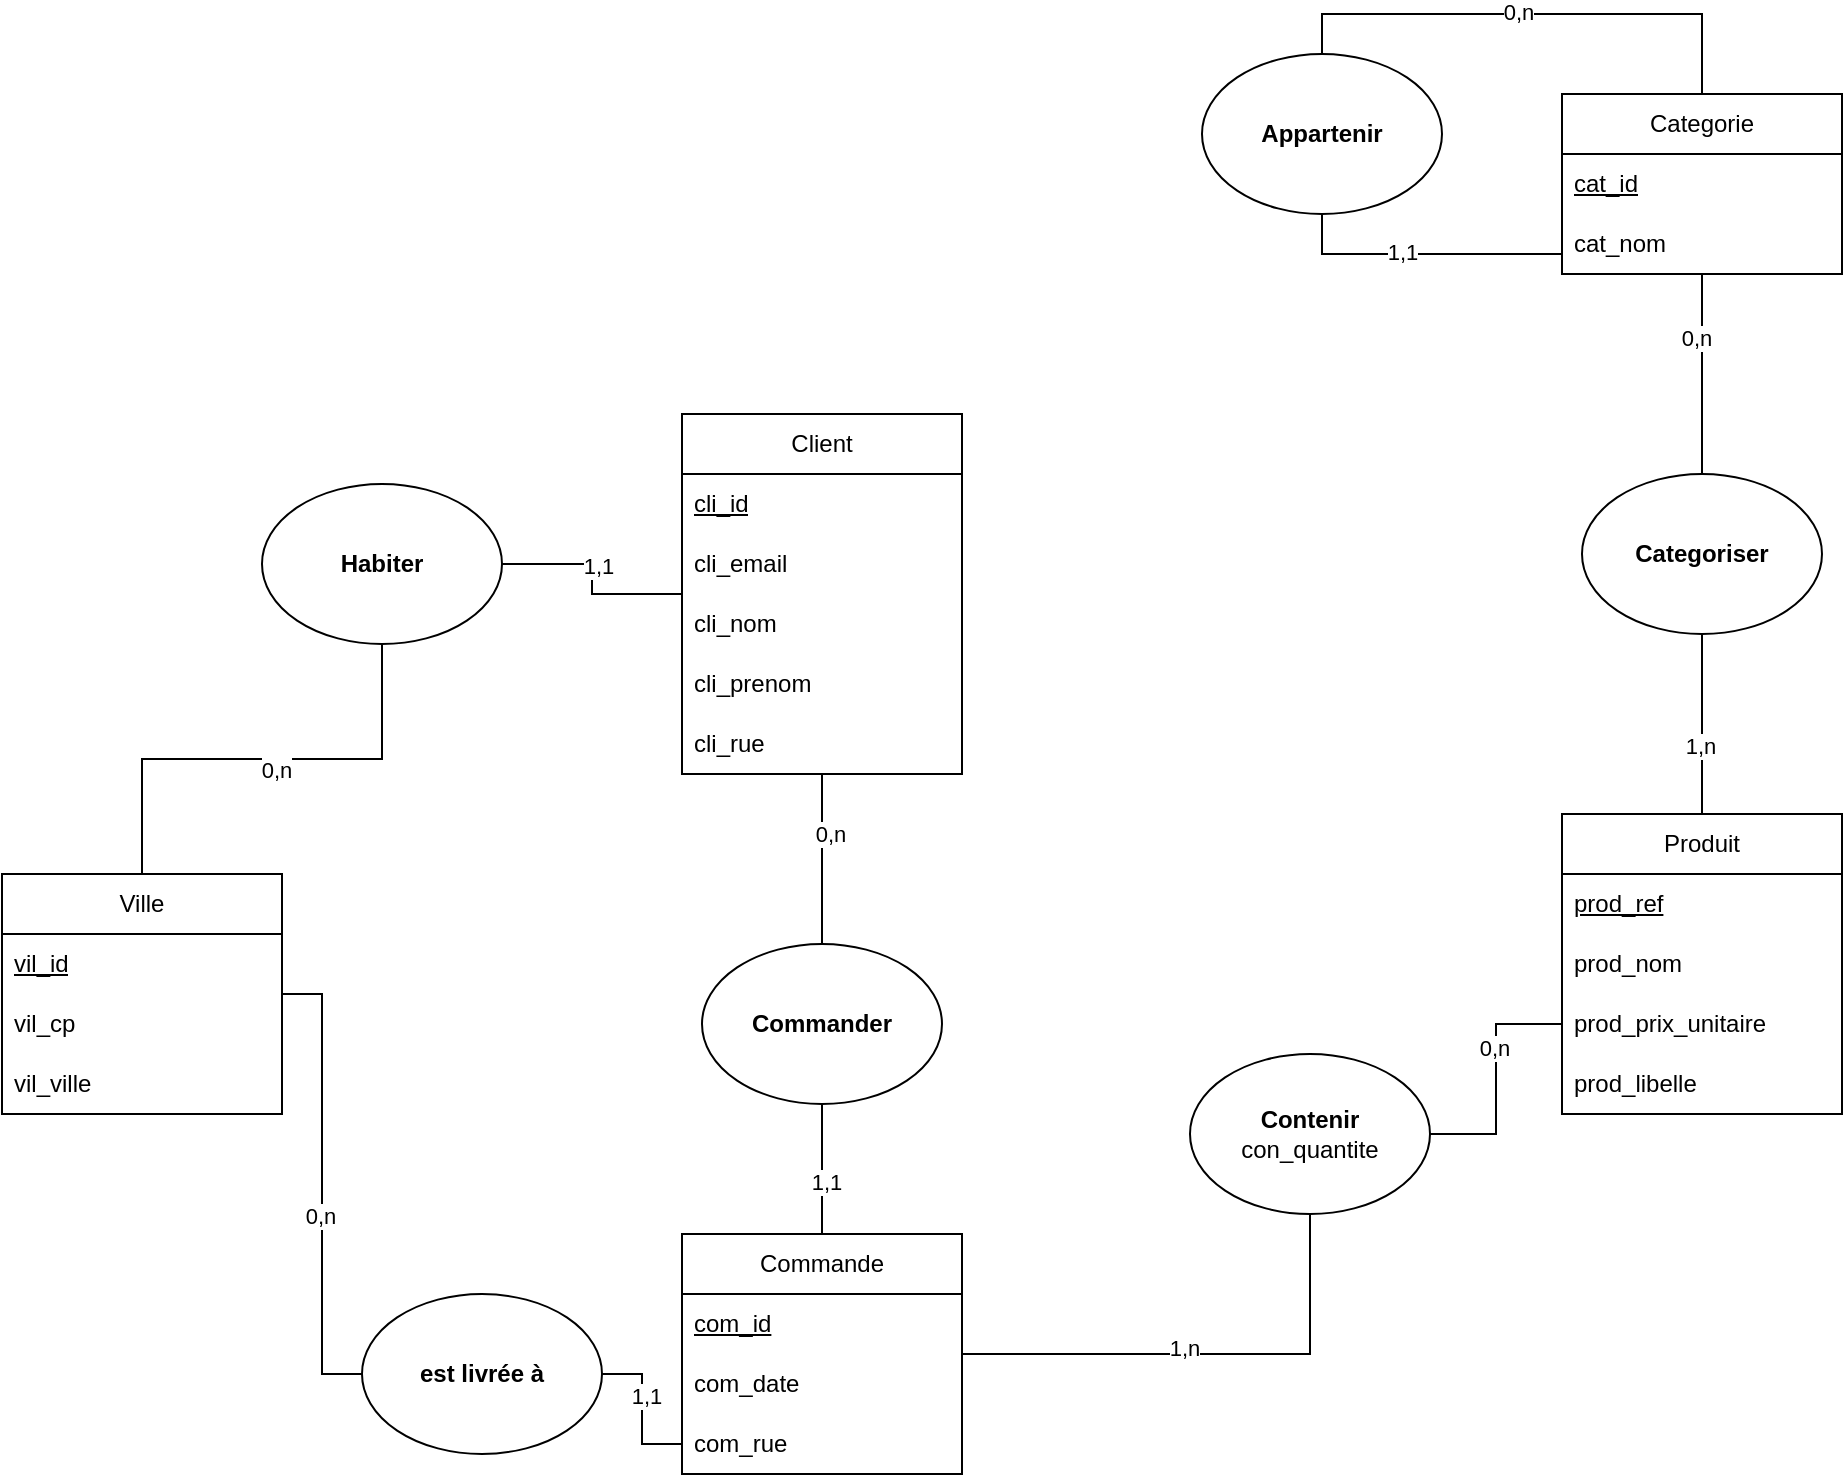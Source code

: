 <mxfile version="26.2.14">
  <diagram name="Page-1" id="H2fxOh0aJ-c4dNDgkxnf">
    <mxGraphModel dx="1540" dy="759" grid="1" gridSize="10" guides="1" tooltips="1" connect="1" arrows="1" fold="1" page="1" pageScale="1" pageWidth="827" pageHeight="1169" math="0" shadow="0">
      <root>
        <mxCell id="0" />
        <mxCell id="1" parent="0" />
        <mxCell id="T2x2iTIebiMebo8hMni1-1" value="Produit" style="swimlane;fontStyle=0;childLayout=stackLayout;horizontal=1;startSize=30;horizontalStack=0;resizeParent=1;resizeParentMax=0;resizeLast=0;collapsible=1;marginBottom=0;whiteSpace=wrap;html=1;" vertex="1" parent="1">
          <mxGeometry x="480" y="480" width="140" height="150" as="geometry" />
        </mxCell>
        <mxCell id="T2x2iTIebiMebo8hMni1-2" value="&lt;u&gt;prod_ref&lt;/u&gt;" style="text;strokeColor=none;fillColor=none;align=left;verticalAlign=middle;spacingLeft=4;spacingRight=4;overflow=hidden;points=[[0,0.5],[1,0.5]];portConstraint=eastwest;rotatable=0;whiteSpace=wrap;html=1;" vertex="1" parent="T2x2iTIebiMebo8hMni1-1">
          <mxGeometry y="30" width="140" height="30" as="geometry" />
        </mxCell>
        <mxCell id="T2x2iTIebiMebo8hMni1-64" value="prod_nom" style="text;strokeColor=none;fillColor=none;align=left;verticalAlign=middle;spacingLeft=4;spacingRight=4;overflow=hidden;points=[[0,0.5],[1,0.5]];portConstraint=eastwest;rotatable=0;whiteSpace=wrap;html=1;" vertex="1" parent="T2x2iTIebiMebo8hMni1-1">
          <mxGeometry y="60" width="140" height="30" as="geometry" />
        </mxCell>
        <mxCell id="T2x2iTIebiMebo8hMni1-3" value="prod_prix_unitaire" style="text;strokeColor=none;fillColor=none;align=left;verticalAlign=middle;spacingLeft=4;spacingRight=4;overflow=hidden;points=[[0,0.5],[1,0.5]];portConstraint=eastwest;rotatable=0;whiteSpace=wrap;html=1;" vertex="1" parent="T2x2iTIebiMebo8hMni1-1">
          <mxGeometry y="90" width="140" height="30" as="geometry" />
        </mxCell>
        <mxCell id="T2x2iTIebiMebo8hMni1-4" value="prod_libelle" style="text;strokeColor=none;fillColor=none;align=left;verticalAlign=middle;spacingLeft=4;spacingRight=4;overflow=hidden;points=[[0,0.5],[1,0.5]];portConstraint=eastwest;rotatable=0;whiteSpace=wrap;html=1;" vertex="1" parent="T2x2iTIebiMebo8hMni1-1">
          <mxGeometry y="120" width="140" height="30" as="geometry" />
        </mxCell>
        <mxCell id="T2x2iTIebiMebo8hMni1-53" style="edgeStyle=orthogonalEdgeStyle;rounded=0;orthogonalLoop=1;jettySize=auto;html=1;entryX=0.5;entryY=0;entryDx=0;entryDy=0;endArrow=none;startFill=0;" edge="1" parent="1" source="T2x2iTIebiMebo8hMni1-5" target="T2x2iTIebiMebo8hMni1-17">
          <mxGeometry relative="1" as="geometry" />
        </mxCell>
        <mxCell id="T2x2iTIebiMebo8hMni1-54" value="0,n" style="edgeLabel;html=1;align=center;verticalAlign=middle;resizable=0;points=[];" vertex="1" connectable="0" parent="T2x2iTIebiMebo8hMni1-53">
          <mxGeometry x="-0.371" y="-3" relative="1" as="geometry">
            <mxPoint as="offset" />
          </mxGeometry>
        </mxCell>
        <mxCell id="T2x2iTIebiMebo8hMni1-5" value="Categorie" style="swimlane;fontStyle=0;childLayout=stackLayout;horizontal=1;startSize=30;horizontalStack=0;resizeParent=1;resizeParentMax=0;resizeLast=0;collapsible=1;marginBottom=0;whiteSpace=wrap;html=1;" vertex="1" parent="1">
          <mxGeometry x="480" y="120" width="140" height="90" as="geometry" />
        </mxCell>
        <mxCell id="T2x2iTIebiMebo8hMni1-6" value="&lt;u&gt;cat_id&lt;/u&gt;" style="text;strokeColor=none;fillColor=none;align=left;verticalAlign=middle;spacingLeft=4;spacingRight=4;overflow=hidden;points=[[0,0.5],[1,0.5]];portConstraint=eastwest;rotatable=0;whiteSpace=wrap;html=1;" vertex="1" parent="T2x2iTIebiMebo8hMni1-5">
          <mxGeometry y="30" width="140" height="30" as="geometry" />
        </mxCell>
        <mxCell id="T2x2iTIebiMebo8hMni1-7" value="cat_nom" style="text;strokeColor=none;fillColor=none;align=left;verticalAlign=middle;spacingLeft=4;spacingRight=4;overflow=hidden;points=[[0,0.5],[1,0.5]];portConstraint=eastwest;rotatable=0;whiteSpace=wrap;html=1;" vertex="1" parent="T2x2iTIebiMebo8hMni1-5">
          <mxGeometry y="60" width="140" height="30" as="geometry" />
        </mxCell>
        <mxCell id="T2x2iTIebiMebo8hMni1-78" style="edgeStyle=orthogonalEdgeStyle;rounded=0;orthogonalLoop=1;jettySize=auto;html=1;entryX=1;entryY=0.5;entryDx=0;entryDy=0;endArrow=none;startFill=0;" edge="1" parent="1" source="T2x2iTIebiMebo8hMni1-9" target="T2x2iTIebiMebo8hMni1-77">
          <mxGeometry relative="1" as="geometry" />
        </mxCell>
        <mxCell id="T2x2iTIebiMebo8hMni1-81" value="1,1" style="edgeLabel;html=1;align=center;verticalAlign=middle;resizable=0;points=[];" vertex="1" connectable="0" parent="T2x2iTIebiMebo8hMni1-78">
          <mxGeometry x="0.133" y="-3" relative="1" as="geometry">
            <mxPoint as="offset" />
          </mxGeometry>
        </mxCell>
        <mxCell id="T2x2iTIebiMebo8hMni1-9" value="Client" style="swimlane;fontStyle=0;childLayout=stackLayout;horizontal=1;startSize=30;horizontalStack=0;resizeParent=1;resizeParentMax=0;resizeLast=0;collapsible=1;marginBottom=0;whiteSpace=wrap;html=1;" vertex="1" parent="1">
          <mxGeometry x="40" y="280" width="140" height="180" as="geometry" />
        </mxCell>
        <mxCell id="T2x2iTIebiMebo8hMni1-10" value="&lt;u&gt;cli_id&lt;/u&gt;" style="text;strokeColor=none;fillColor=none;align=left;verticalAlign=middle;spacingLeft=4;spacingRight=4;overflow=hidden;points=[[0,0.5],[1,0.5]];portConstraint=eastwest;rotatable=0;whiteSpace=wrap;html=1;" vertex="1" parent="T2x2iTIebiMebo8hMni1-9">
          <mxGeometry y="30" width="140" height="30" as="geometry" />
        </mxCell>
        <mxCell id="T2x2iTIebiMebo8hMni1-82" value="cli_email" style="text;strokeColor=none;fillColor=none;align=left;verticalAlign=middle;spacingLeft=4;spacingRight=4;overflow=hidden;points=[[0,0.5],[1,0.5]];portConstraint=eastwest;rotatable=0;whiteSpace=wrap;html=1;" vertex="1" parent="T2x2iTIebiMebo8hMni1-9">
          <mxGeometry y="60" width="140" height="30" as="geometry" />
        </mxCell>
        <mxCell id="T2x2iTIebiMebo8hMni1-11" value="cli_nom" style="text;strokeColor=none;fillColor=none;align=left;verticalAlign=middle;spacingLeft=4;spacingRight=4;overflow=hidden;points=[[0,0.5],[1,0.5]];portConstraint=eastwest;rotatable=0;whiteSpace=wrap;html=1;" vertex="1" parent="T2x2iTIebiMebo8hMni1-9">
          <mxGeometry y="90" width="140" height="30" as="geometry" />
        </mxCell>
        <mxCell id="T2x2iTIebiMebo8hMni1-12" value="cli_prenom" style="text;strokeColor=none;fillColor=none;align=left;verticalAlign=middle;spacingLeft=4;spacingRight=4;overflow=hidden;points=[[0,0.5],[1,0.5]];portConstraint=eastwest;rotatable=0;whiteSpace=wrap;html=1;" vertex="1" parent="T2x2iTIebiMebo8hMni1-9">
          <mxGeometry y="120" width="140" height="30" as="geometry" />
        </mxCell>
        <mxCell id="T2x2iTIebiMebo8hMni1-14" value="cli_rue" style="text;strokeColor=none;fillColor=none;align=left;verticalAlign=middle;spacingLeft=4;spacingRight=4;overflow=hidden;points=[[0,0.5],[1,0.5]];portConstraint=eastwest;rotatable=0;whiteSpace=wrap;html=1;" vertex="1" parent="T2x2iTIebiMebo8hMni1-9">
          <mxGeometry y="150" width="140" height="30" as="geometry" />
        </mxCell>
        <mxCell id="T2x2iTIebiMebo8hMni1-19" style="edgeStyle=orthogonalEdgeStyle;rounded=0;orthogonalLoop=1;jettySize=auto;html=1;entryX=0.5;entryY=0;entryDx=0;entryDy=0;endArrow=none;startFill=0;" edge="1" parent="1" source="T2x2iTIebiMebo8hMni1-17" target="T2x2iTIebiMebo8hMni1-1">
          <mxGeometry relative="1" as="geometry" />
        </mxCell>
        <mxCell id="T2x2iTIebiMebo8hMni1-21" value="1,n" style="edgeLabel;html=1;align=center;verticalAlign=middle;resizable=0;points=[];" vertex="1" connectable="0" parent="T2x2iTIebiMebo8hMni1-19">
          <mxGeometry x="0.244" y="-1" relative="1" as="geometry">
            <mxPoint as="offset" />
          </mxGeometry>
        </mxCell>
        <mxCell id="T2x2iTIebiMebo8hMni1-17" value="&lt;b&gt;Categoriser&lt;/b&gt;" style="ellipse;whiteSpace=wrap;html=1;" vertex="1" parent="1">
          <mxGeometry x="490" y="310" width="120" height="80" as="geometry" />
        </mxCell>
        <mxCell id="T2x2iTIebiMebo8hMni1-22" value="&lt;b&gt;Contenir&lt;/b&gt;&lt;div&gt;con_quantite&lt;/div&gt;" style="ellipse;whiteSpace=wrap;html=1;" vertex="1" parent="1">
          <mxGeometry x="294" y="600" width="120" height="80" as="geometry" />
        </mxCell>
        <mxCell id="T2x2iTIebiMebo8hMni1-25" style="edgeStyle=orthogonalEdgeStyle;rounded=0;orthogonalLoop=1;jettySize=auto;html=1;entryX=1;entryY=0.5;entryDx=0;entryDy=0;endArrow=none;startFill=0;" edge="1" parent="1" source="T2x2iTIebiMebo8hMni1-3" target="T2x2iTIebiMebo8hMni1-22">
          <mxGeometry relative="1" as="geometry" />
        </mxCell>
        <mxCell id="T2x2iTIebiMebo8hMni1-27" value="0,n" style="edgeLabel;html=1;align=center;verticalAlign=middle;resizable=0;points=[];" vertex="1" connectable="0" parent="T2x2iTIebiMebo8hMni1-25">
          <mxGeometry x="-0.265" y="-1" relative="1" as="geometry">
            <mxPoint as="offset" />
          </mxGeometry>
        </mxCell>
        <mxCell id="T2x2iTIebiMebo8hMni1-34" style="edgeStyle=orthogonalEdgeStyle;rounded=0;orthogonalLoop=1;jettySize=auto;html=1;entryX=0.5;entryY=1;entryDx=0;entryDy=0;endArrow=none;startFill=0;" edge="1" parent="1" source="T2x2iTIebiMebo8hMni1-28" target="T2x2iTIebiMebo8hMni1-22">
          <mxGeometry relative="1" as="geometry" />
        </mxCell>
        <mxCell id="T2x2iTIebiMebo8hMni1-35" value="1,n" style="edgeLabel;html=1;align=center;verticalAlign=middle;resizable=0;points=[];" vertex="1" connectable="0" parent="T2x2iTIebiMebo8hMni1-34">
          <mxGeometry x="-0.093" y="3" relative="1" as="geometry">
            <mxPoint as="offset" />
          </mxGeometry>
        </mxCell>
        <mxCell id="T2x2iTIebiMebo8hMni1-28" value="Commande" style="swimlane;fontStyle=0;childLayout=stackLayout;horizontal=1;startSize=30;horizontalStack=0;resizeParent=1;resizeParentMax=0;resizeLast=0;collapsible=1;marginBottom=0;whiteSpace=wrap;html=1;" vertex="1" parent="1">
          <mxGeometry x="40" y="690" width="140" height="120" as="geometry" />
        </mxCell>
        <mxCell id="T2x2iTIebiMebo8hMni1-29" value="&lt;u&gt;com_id&lt;/u&gt;" style="text;strokeColor=none;fillColor=none;align=left;verticalAlign=middle;spacingLeft=4;spacingRight=4;overflow=hidden;points=[[0,0.5],[1,0.5]];portConstraint=eastwest;rotatable=0;whiteSpace=wrap;html=1;" vertex="1" parent="T2x2iTIebiMebo8hMni1-28">
          <mxGeometry y="30" width="140" height="30" as="geometry" />
        </mxCell>
        <mxCell id="T2x2iTIebiMebo8hMni1-30" value="com_date" style="text;strokeColor=none;fillColor=none;align=left;verticalAlign=middle;spacingLeft=4;spacingRight=4;overflow=hidden;points=[[0,0.5],[1,0.5]];portConstraint=eastwest;rotatable=0;whiteSpace=wrap;html=1;" vertex="1" parent="T2x2iTIebiMebo8hMni1-28">
          <mxGeometry y="60" width="140" height="30" as="geometry" />
        </mxCell>
        <mxCell id="T2x2iTIebiMebo8hMni1-31" value="com_rue" style="text;strokeColor=none;fillColor=none;align=left;verticalAlign=middle;spacingLeft=4;spacingRight=4;overflow=hidden;points=[[0,0.5],[1,0.5]];portConstraint=eastwest;rotatable=0;whiteSpace=wrap;html=1;" vertex="1" parent="T2x2iTIebiMebo8hMni1-28">
          <mxGeometry y="90" width="140" height="30" as="geometry" />
        </mxCell>
        <mxCell id="T2x2iTIebiMebo8hMni1-37" style="edgeStyle=orthogonalEdgeStyle;rounded=0;orthogonalLoop=1;jettySize=auto;html=1;entryX=0.5;entryY=1;entryDx=0;entryDy=0;endArrow=none;startFill=0;" edge="1" parent="1" source="T2x2iTIebiMebo8hMni1-36" target="T2x2iTIebiMebo8hMni1-9">
          <mxGeometry relative="1" as="geometry" />
        </mxCell>
        <mxCell id="T2x2iTIebiMebo8hMni1-39" value="0,n" style="edgeLabel;html=1;align=center;verticalAlign=middle;resizable=0;points=[];" vertex="1" connectable="0" parent="T2x2iTIebiMebo8hMni1-37">
          <mxGeometry x="0.309" y="-4" relative="1" as="geometry">
            <mxPoint as="offset" />
          </mxGeometry>
        </mxCell>
        <mxCell id="T2x2iTIebiMebo8hMni1-38" style="edgeStyle=orthogonalEdgeStyle;rounded=0;orthogonalLoop=1;jettySize=auto;html=1;entryX=0.5;entryY=0;entryDx=0;entryDy=0;endArrow=none;startFill=0;" edge="1" parent="1" source="T2x2iTIebiMebo8hMni1-36" target="T2x2iTIebiMebo8hMni1-28">
          <mxGeometry relative="1" as="geometry" />
        </mxCell>
        <mxCell id="T2x2iTIebiMebo8hMni1-40" value="1,1" style="edgeLabel;html=1;align=center;verticalAlign=middle;resizable=0;points=[];" vertex="1" connectable="0" parent="T2x2iTIebiMebo8hMni1-38">
          <mxGeometry x="0.2" y="2" relative="1" as="geometry">
            <mxPoint as="offset" />
          </mxGeometry>
        </mxCell>
        <mxCell id="T2x2iTIebiMebo8hMni1-36" value="&lt;b&gt;Commander&lt;/b&gt;" style="ellipse;whiteSpace=wrap;html=1;" vertex="1" parent="1">
          <mxGeometry x="50" y="545" width="120" height="80" as="geometry" />
        </mxCell>
        <mxCell id="T2x2iTIebiMebo8hMni1-59" style="edgeStyle=orthogonalEdgeStyle;rounded=0;orthogonalLoop=1;jettySize=auto;html=1;endArrow=none;startFill=0;exitX=0.5;exitY=1;exitDx=0;exitDy=0;" edge="1" parent="1" source="T2x2iTIebiMebo8hMni1-58" target="T2x2iTIebiMebo8hMni1-5">
          <mxGeometry relative="1" as="geometry">
            <Array as="points">
              <mxPoint x="360" y="200" />
            </Array>
          </mxGeometry>
        </mxCell>
        <mxCell id="T2x2iTIebiMebo8hMni1-63" value="1,1" style="edgeLabel;html=1;align=center;verticalAlign=middle;resizable=0;points=[];" vertex="1" connectable="0" parent="T2x2iTIebiMebo8hMni1-59">
          <mxGeometry x="-0.14" y="1" relative="1" as="geometry">
            <mxPoint as="offset" />
          </mxGeometry>
        </mxCell>
        <mxCell id="T2x2iTIebiMebo8hMni1-60" style="edgeStyle=orthogonalEdgeStyle;rounded=0;orthogonalLoop=1;jettySize=auto;html=1;entryX=0.5;entryY=0;entryDx=0;entryDy=0;exitX=0.5;exitY=0;exitDx=0;exitDy=0;endArrow=none;startFill=0;" edge="1" parent="1" source="T2x2iTIebiMebo8hMni1-58" target="T2x2iTIebiMebo8hMni1-5">
          <mxGeometry relative="1" as="geometry" />
        </mxCell>
        <mxCell id="T2x2iTIebiMebo8hMni1-62" value="0,n" style="edgeLabel;html=1;align=center;verticalAlign=middle;resizable=0;points=[];" vertex="1" connectable="0" parent="T2x2iTIebiMebo8hMni1-60">
          <mxGeometry x="-0.056" y="1" relative="1" as="geometry">
            <mxPoint as="offset" />
          </mxGeometry>
        </mxCell>
        <mxCell id="T2x2iTIebiMebo8hMni1-58" value="&lt;b&gt;Appartenir&lt;/b&gt;" style="ellipse;whiteSpace=wrap;html=1;" vertex="1" parent="1">
          <mxGeometry x="300" y="100" width="120" height="80" as="geometry" />
        </mxCell>
        <mxCell id="T2x2iTIebiMebo8hMni1-71" style="edgeStyle=orthogonalEdgeStyle;rounded=0;orthogonalLoop=1;jettySize=auto;html=1;entryX=0;entryY=0.5;entryDx=0;entryDy=0;endArrow=none;startFill=0;" edge="1" parent="1" source="T2x2iTIebiMebo8hMni1-65" target="T2x2iTIebiMebo8hMni1-69">
          <mxGeometry relative="1" as="geometry" />
        </mxCell>
        <mxCell id="T2x2iTIebiMebo8hMni1-74" value="0,n" style="edgeLabel;html=1;align=center;verticalAlign=middle;resizable=0;points=[];" vertex="1" connectable="0" parent="T2x2iTIebiMebo8hMni1-71">
          <mxGeometry x="0.133" y="-1" relative="1" as="geometry">
            <mxPoint as="offset" />
          </mxGeometry>
        </mxCell>
        <mxCell id="T2x2iTIebiMebo8hMni1-65" value="Ville" style="swimlane;fontStyle=0;childLayout=stackLayout;horizontal=1;startSize=30;horizontalStack=0;resizeParent=1;resizeParentMax=0;resizeLast=0;collapsible=1;marginBottom=0;whiteSpace=wrap;html=1;" vertex="1" parent="1">
          <mxGeometry x="-300" y="510" width="140" height="120" as="geometry" />
        </mxCell>
        <mxCell id="T2x2iTIebiMebo8hMni1-66" value="&lt;u&gt;vil_id&lt;/u&gt;" style="text;strokeColor=none;fillColor=none;align=left;verticalAlign=middle;spacingLeft=4;spacingRight=4;overflow=hidden;points=[[0,0.5],[1,0.5]];portConstraint=eastwest;rotatable=0;whiteSpace=wrap;html=1;" vertex="1" parent="T2x2iTIebiMebo8hMni1-65">
          <mxGeometry y="30" width="140" height="30" as="geometry" />
        </mxCell>
        <mxCell id="T2x2iTIebiMebo8hMni1-67" value="vil_cp" style="text;strokeColor=none;fillColor=none;align=left;verticalAlign=middle;spacingLeft=4;spacingRight=4;overflow=hidden;points=[[0,0.5],[1,0.5]];portConstraint=eastwest;rotatable=0;whiteSpace=wrap;html=1;" vertex="1" parent="T2x2iTIebiMebo8hMni1-65">
          <mxGeometry y="60" width="140" height="30" as="geometry" />
        </mxCell>
        <mxCell id="T2x2iTIebiMebo8hMni1-68" value="vil_ville" style="text;strokeColor=none;fillColor=none;align=left;verticalAlign=middle;spacingLeft=4;spacingRight=4;overflow=hidden;points=[[0,0.5],[1,0.5]];portConstraint=eastwest;rotatable=0;whiteSpace=wrap;html=1;" vertex="1" parent="T2x2iTIebiMebo8hMni1-65">
          <mxGeometry y="90" width="140" height="30" as="geometry" />
        </mxCell>
        <mxCell id="T2x2iTIebiMebo8hMni1-69" value="&lt;b&gt;est livrée à&lt;/b&gt;" style="ellipse;whiteSpace=wrap;html=1;" vertex="1" parent="1">
          <mxGeometry x="-120" y="720" width="120" height="80" as="geometry" />
        </mxCell>
        <mxCell id="T2x2iTIebiMebo8hMni1-75" style="edgeStyle=orthogonalEdgeStyle;rounded=0;orthogonalLoop=1;jettySize=auto;html=1;entryX=1;entryY=0.5;entryDx=0;entryDy=0;endArrow=none;startFill=0;" edge="1" parent="1" source="T2x2iTIebiMebo8hMni1-31" target="T2x2iTIebiMebo8hMni1-69">
          <mxGeometry relative="1" as="geometry" />
        </mxCell>
        <mxCell id="T2x2iTIebiMebo8hMni1-76" value="1,1" style="edgeLabel;html=1;align=center;verticalAlign=middle;resizable=0;points=[];" vertex="1" connectable="0" parent="T2x2iTIebiMebo8hMni1-75">
          <mxGeometry x="0.169" y="-2" relative="1" as="geometry">
            <mxPoint as="offset" />
          </mxGeometry>
        </mxCell>
        <mxCell id="T2x2iTIebiMebo8hMni1-79" style="edgeStyle=orthogonalEdgeStyle;rounded=0;orthogonalLoop=1;jettySize=auto;html=1;entryX=0.5;entryY=0;entryDx=0;entryDy=0;endArrow=none;startFill=0;" edge="1" parent="1" source="T2x2iTIebiMebo8hMni1-77" target="T2x2iTIebiMebo8hMni1-65">
          <mxGeometry relative="1" as="geometry" />
        </mxCell>
        <mxCell id="T2x2iTIebiMebo8hMni1-80" value="0,n" style="edgeLabel;html=1;align=center;verticalAlign=middle;resizable=0;points=[];" vertex="1" connectable="0" parent="T2x2iTIebiMebo8hMni1-79">
          <mxGeometry x="-0.06" y="5" relative="1" as="geometry">
            <mxPoint as="offset" />
          </mxGeometry>
        </mxCell>
        <mxCell id="T2x2iTIebiMebo8hMni1-77" value="&lt;b&gt;Habiter&lt;/b&gt;" style="ellipse;whiteSpace=wrap;html=1;" vertex="1" parent="1">
          <mxGeometry x="-170" y="315" width="120" height="80" as="geometry" />
        </mxCell>
      </root>
    </mxGraphModel>
  </diagram>
</mxfile>
